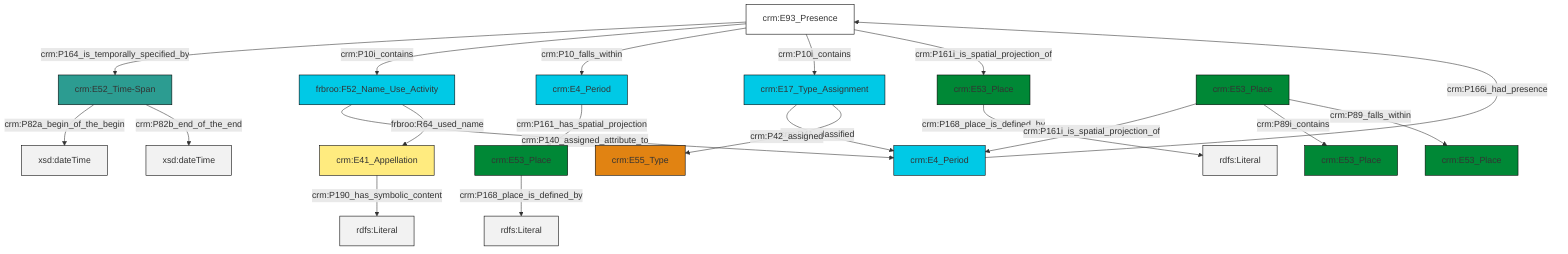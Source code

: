 graph TD
classDef Literal fill:#f2f2f2,stroke:#000000;
classDef CRM_Entity fill:#FFFFFF,stroke:#000000;
classDef Temporal_Entity fill:#00C9E6, stroke:#000000;
classDef Type fill:#E18312, stroke:#000000;
classDef Time-Span fill:#2C9C91, stroke:#000000;
classDef Appellation fill:#FFEB7F, stroke:#000000;
classDef Place fill:#008836, stroke:#000000;
classDef Persistent_Item fill:#B266B2, stroke:#000000;
classDef Conceptual_Object fill:#FFD700, stroke:#000000;
classDef Physical_Thing fill:#D2B48C, stroke:#000000;
classDef Actor fill:#f58aad, stroke:#000000;
classDef PC_Classes fill:#4ce600, stroke:#000000;
classDef Multi fill:#cccccc,stroke:#000000;

0["crm:E93_Presence"]:::CRM_Entity -->|crm:P164_is_temporally_specified_by| 1["crm:E52_Time-Span"]:::Time-Span
0["crm:E93_Presence"]:::CRM_Entity -->|crm:P10i_contains| 4["frbroo:F52_Name_Use_Activity"]:::Temporal_Entity
6["crm:E41_Appellation"]:::Appellation -->|crm:P190_has_symbolic_content| 7[rdfs:Literal]:::Literal
1["crm:E52_Time-Span"]:::Time-Span -->|crm:P82a_begin_of_the_begin| 9[xsd:dateTime]:::Literal
4["frbroo:F52_Name_Use_Activity"]:::Temporal_Entity -->|crm:P140_assigned_attribute_to| 13["crm:E4_Period"]:::Temporal_Entity
1["crm:E52_Time-Span"]:::Time-Span -->|crm:P82b_end_of_the_end| 14[xsd:dateTime]:::Literal
15["crm:E53_Place"]:::Place -->|crm:P168_place_is_defined_by| 16[rdfs:Literal]:::Literal
17["crm:E4_Period"]:::Temporal_Entity -->|crm:P161_has_spatial_projection| 18["crm:E53_Place"]:::Place
23["crm:E53_Place"]:::Place -->|crm:P161i_is_spatial_projection_of| 13["crm:E4_Period"]:::Temporal_Entity
23["crm:E53_Place"]:::Place -->|crm:P89i_contains| 19["crm:E53_Place"]:::Place
2["crm:E17_Type_Assignment"]:::Temporal_Entity -->|crm:P41_classified| 13["crm:E4_Period"]:::Temporal_Entity
18["crm:E53_Place"]:::Place -->|crm:P168_place_is_defined_by| 25[rdfs:Literal]:::Literal
0["crm:E93_Presence"]:::CRM_Entity -->|crm:P10_falls_within| 17["crm:E4_Period"]:::Temporal_Entity
0["crm:E93_Presence"]:::CRM_Entity -->|crm:P10i_contains| 2["crm:E17_Type_Assignment"]:::Temporal_Entity
0["crm:E93_Presence"]:::CRM_Entity -->|crm:P161i_is_spatial_projection_of| 15["crm:E53_Place"]:::Place
2["crm:E17_Type_Assignment"]:::Temporal_Entity -->|crm:P42_assigned| 21["crm:E55_Type"]:::Type
13["crm:E4_Period"]:::Temporal_Entity -->|crm:P166i_had_presence| 0["crm:E93_Presence"]:::CRM_Entity
4["frbroo:F52_Name_Use_Activity"]:::Temporal_Entity -->|frbroo:R64_used_name| 6["crm:E41_Appellation"]:::Appellation
23["crm:E53_Place"]:::Place -->|crm:P89_falls_within| 11["crm:E53_Place"]:::Place